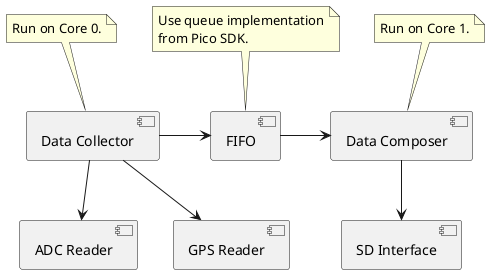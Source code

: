 @startuml Bahama Mama Telemetry Components

[Data Collector] as collector
[Data Composer] as composer
[FIFO] as fifo
[SD Interface] as sd
[ADC Reader] as adc
[GPS Reader] as gps

note top of fifo
    Use queue implementation
    from Pico SDK.
end note

note top of collector
    Run on Core 0.
end note

note top of composer
    Run on Core 1.
end note

collector -> fifo
fifo -> composer

collector -d-> adc
collector -d-> gps

composer -d-> sd

@enduml